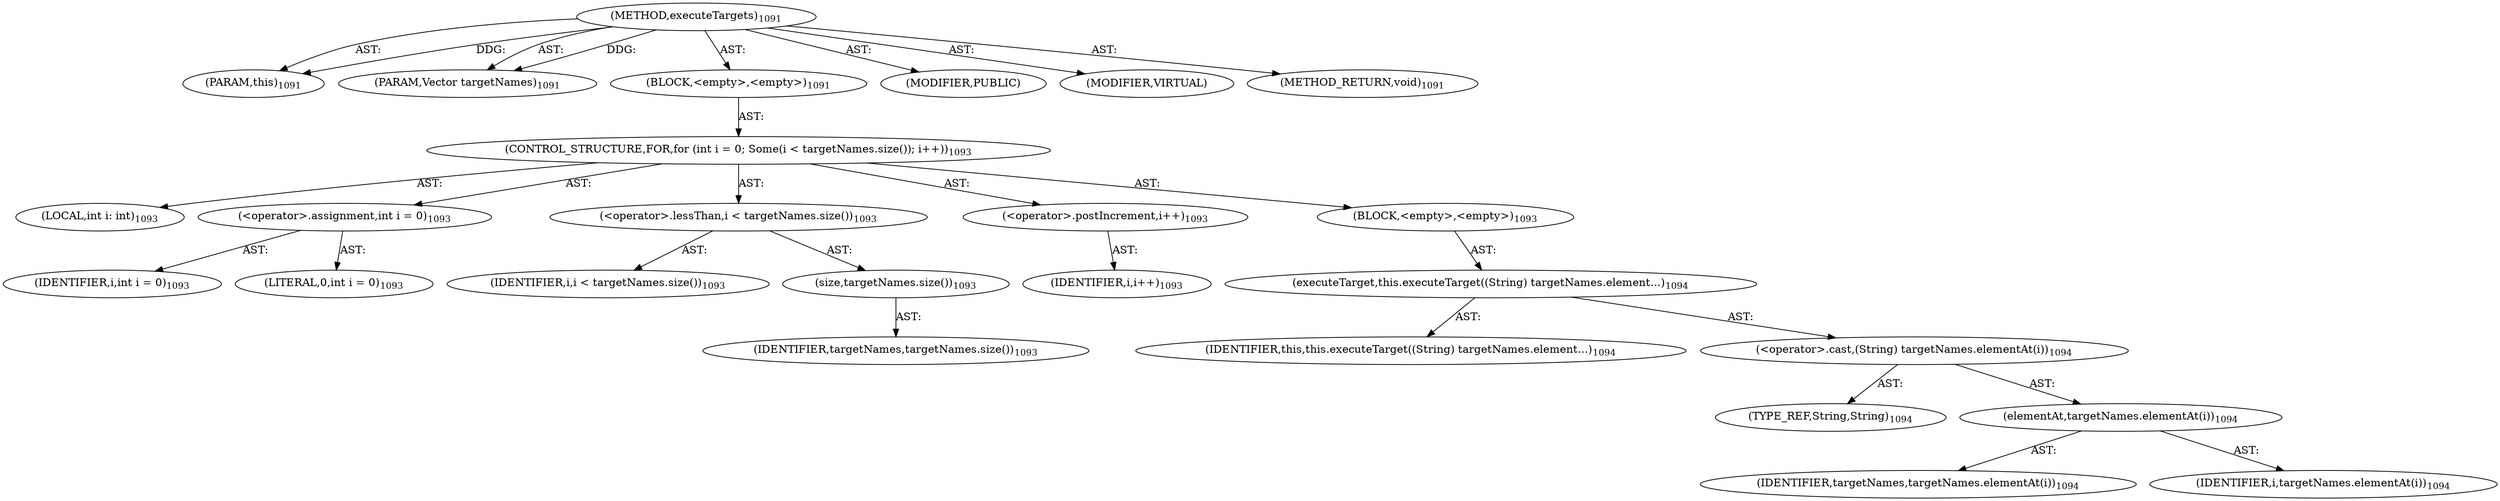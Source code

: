 digraph "executeTargets" {  
"111669149756" [label = <(METHOD,executeTargets)<SUB>1091</SUB>> ]
"115964117039" [label = <(PARAM,this)<SUB>1091</SUB>> ]
"115964117124" [label = <(PARAM,Vector targetNames)<SUB>1091</SUB>> ]
"25769803866" [label = <(BLOCK,&lt;empty&gt;,&lt;empty&gt;)<SUB>1091</SUB>> ]
"47244640276" [label = <(CONTROL_STRUCTURE,FOR,for (int i = 0; Some(i &lt; targetNames.size()); i++))<SUB>1093</SUB>> ]
"94489280547" [label = <(LOCAL,int i: int)<SUB>1093</SUB>> ]
"30064771403" [label = <(&lt;operator&gt;.assignment,int i = 0)<SUB>1093</SUB>> ]
"68719477097" [label = <(IDENTIFIER,i,int i = 0)<SUB>1093</SUB>> ]
"90194313264" [label = <(LITERAL,0,int i = 0)<SUB>1093</SUB>> ]
"30064771404" [label = <(&lt;operator&gt;.lessThan,i &lt; targetNames.size())<SUB>1093</SUB>> ]
"68719477098" [label = <(IDENTIFIER,i,i &lt; targetNames.size())<SUB>1093</SUB>> ]
"30064771405" [label = <(size,targetNames.size())<SUB>1093</SUB>> ]
"68719477099" [label = <(IDENTIFIER,targetNames,targetNames.size())<SUB>1093</SUB>> ]
"30064771406" [label = <(&lt;operator&gt;.postIncrement,i++)<SUB>1093</SUB>> ]
"68719477100" [label = <(IDENTIFIER,i,i++)<SUB>1093</SUB>> ]
"25769803867" [label = <(BLOCK,&lt;empty&gt;,&lt;empty&gt;)<SUB>1093</SUB>> ]
"30064771407" [label = <(executeTarget,this.executeTarget((String) targetNames.element...)<SUB>1094</SUB>> ]
"68719476800" [label = <(IDENTIFIER,this,this.executeTarget((String) targetNames.element...)<SUB>1094</SUB>> ]
"30064771408" [label = <(&lt;operator&gt;.cast,(String) targetNames.elementAt(i))<SUB>1094</SUB>> ]
"180388626442" [label = <(TYPE_REF,String,String)<SUB>1094</SUB>> ]
"30064771409" [label = <(elementAt,targetNames.elementAt(i))<SUB>1094</SUB>> ]
"68719477101" [label = <(IDENTIFIER,targetNames,targetNames.elementAt(i))<SUB>1094</SUB>> ]
"68719477102" [label = <(IDENTIFIER,i,targetNames.elementAt(i))<SUB>1094</SUB>> ]
"133143986343" [label = <(MODIFIER,PUBLIC)> ]
"133143986344" [label = <(MODIFIER,VIRTUAL)> ]
"128849018940" [label = <(METHOD_RETURN,void)<SUB>1091</SUB>> ]
  "111669149756" -> "115964117039"  [ label = "AST: "] 
  "111669149756" -> "115964117124"  [ label = "AST: "] 
  "111669149756" -> "25769803866"  [ label = "AST: "] 
  "111669149756" -> "133143986343"  [ label = "AST: "] 
  "111669149756" -> "133143986344"  [ label = "AST: "] 
  "111669149756" -> "128849018940"  [ label = "AST: "] 
  "25769803866" -> "47244640276"  [ label = "AST: "] 
  "47244640276" -> "94489280547"  [ label = "AST: "] 
  "47244640276" -> "30064771403"  [ label = "AST: "] 
  "47244640276" -> "30064771404"  [ label = "AST: "] 
  "47244640276" -> "30064771406"  [ label = "AST: "] 
  "47244640276" -> "25769803867"  [ label = "AST: "] 
  "30064771403" -> "68719477097"  [ label = "AST: "] 
  "30064771403" -> "90194313264"  [ label = "AST: "] 
  "30064771404" -> "68719477098"  [ label = "AST: "] 
  "30064771404" -> "30064771405"  [ label = "AST: "] 
  "30064771405" -> "68719477099"  [ label = "AST: "] 
  "30064771406" -> "68719477100"  [ label = "AST: "] 
  "25769803867" -> "30064771407"  [ label = "AST: "] 
  "30064771407" -> "68719476800"  [ label = "AST: "] 
  "30064771407" -> "30064771408"  [ label = "AST: "] 
  "30064771408" -> "180388626442"  [ label = "AST: "] 
  "30064771408" -> "30064771409"  [ label = "AST: "] 
  "30064771409" -> "68719477101"  [ label = "AST: "] 
  "30064771409" -> "68719477102"  [ label = "AST: "] 
  "111669149756" -> "115964117039"  [ label = "DDG: "] 
  "111669149756" -> "115964117124"  [ label = "DDG: "] 
}
